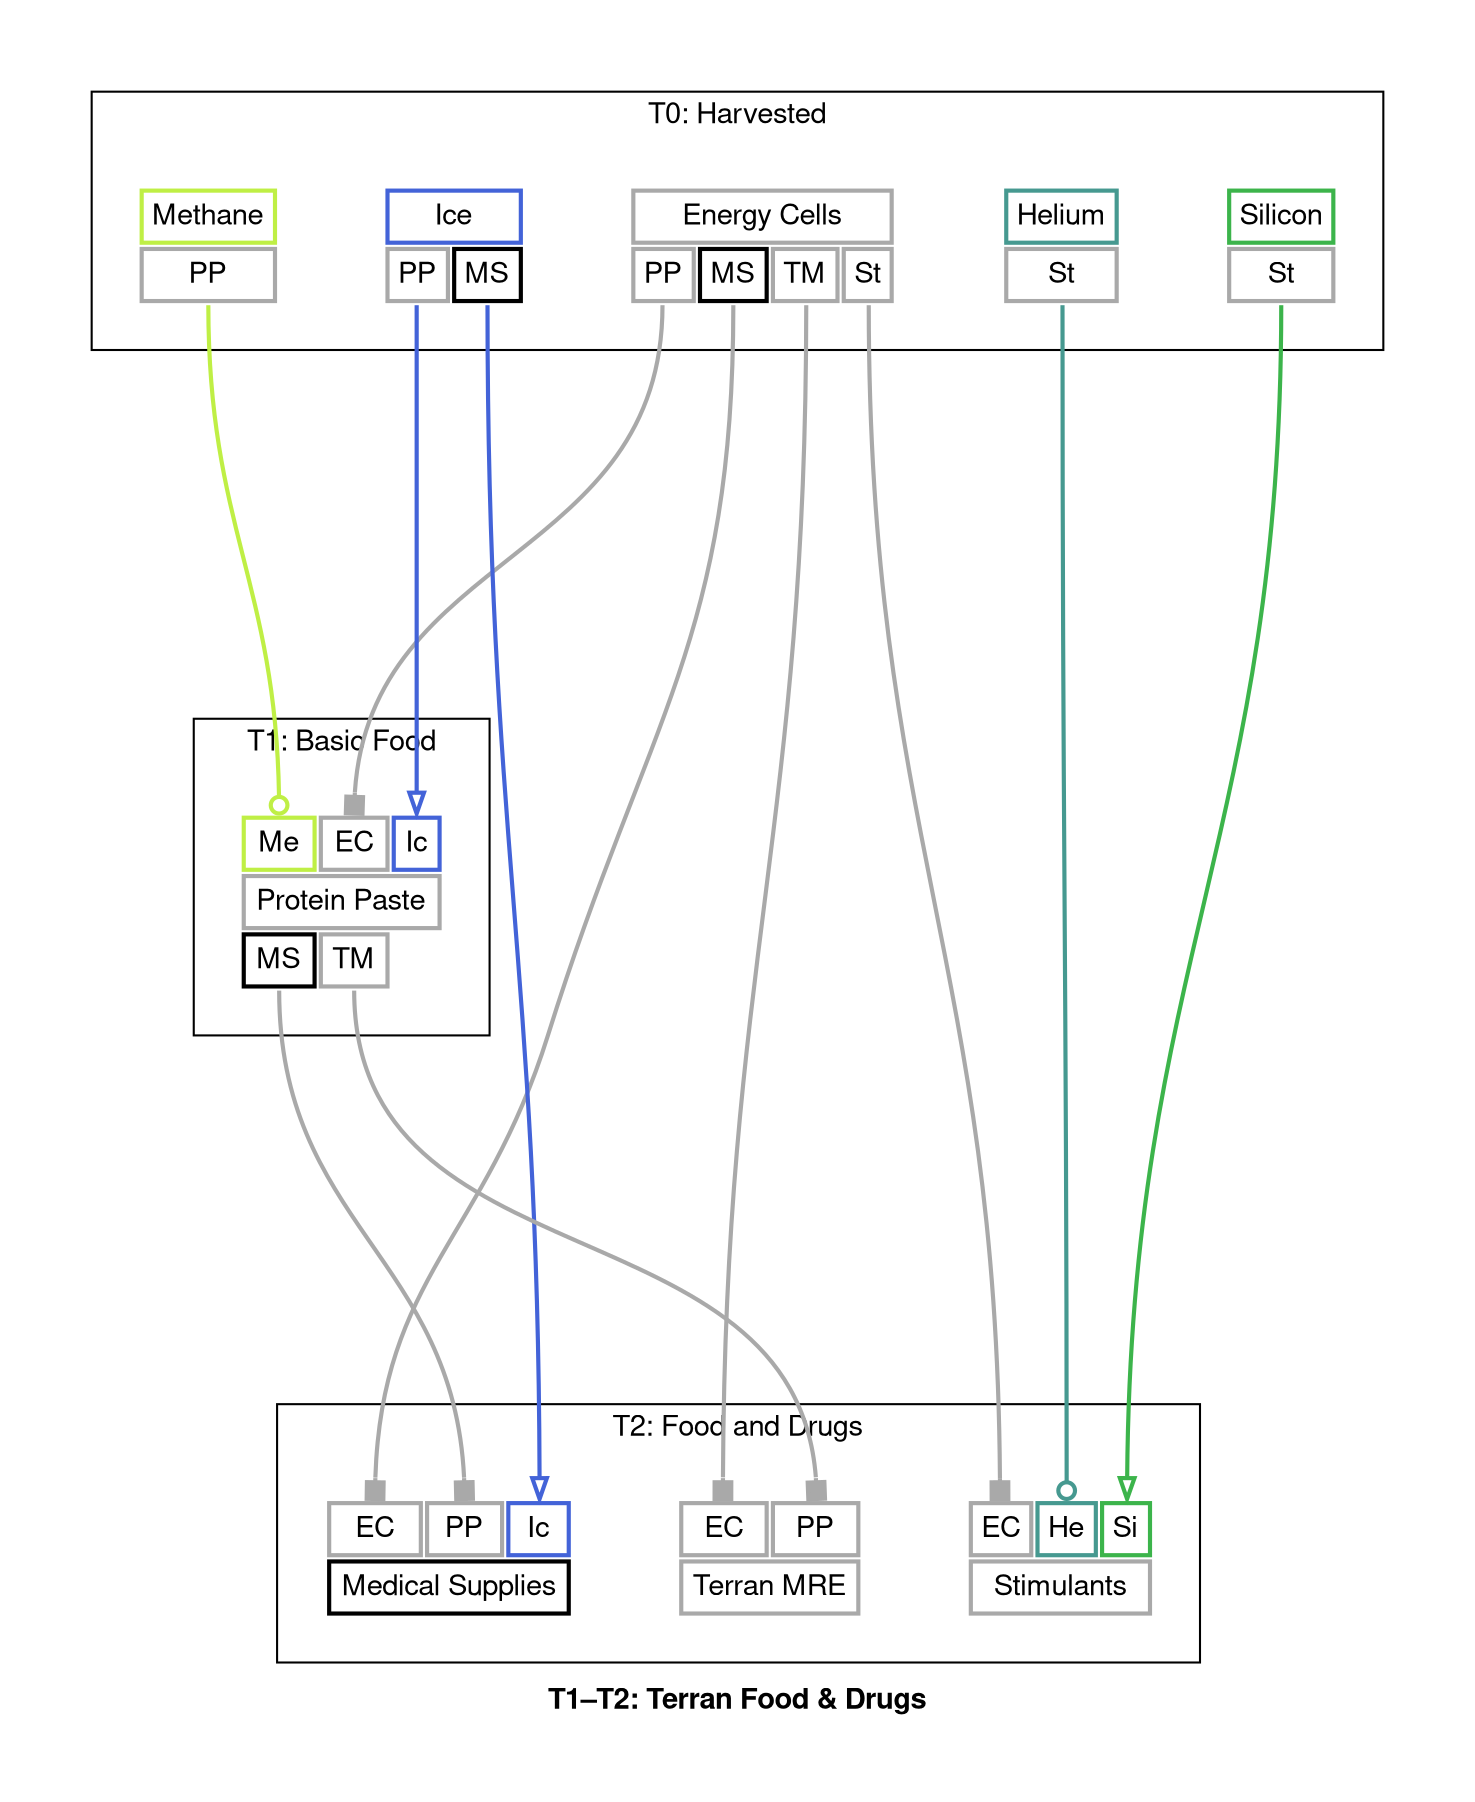 digraph "X4 Economy" {
	edge [arrowType=normal]
	compound=true fontname="Helvetica,Arial,sans-serif"
	label=<<b>T1–T2: Terran Food &amp; Drugs</b>>
	graph [nodesep=0.3 pad=0.5 ranksep=3]
	node [color=slategray1 fontname="Helvetica,Arial,sans-serif" margin=0.2 penwidth=2.0 shape=plaintext]
	edge [arrowhead=normal arrowsize=1.0 fontname="Helvetica,Arial,sans-serif" headport=n penwidth=2.0 tailport=s]
	subgraph 0 {
		cluster=true label="T0: Harvested"
		energy_cells [label=<<table border="0" cellborder="2" cellpadding="4" cellspacing="1" fixedsize="false" id="energy_cells" port="output">
  
  <tr>
    <td align="text" bgcolor="white" color="#a9a9a9" colspan="4">Energy Cells</td>
  </tr>
  
    <tr>
      
        <td align="text" bgcolor="white" color="#a9a9a9" port="protein_paste">PP</td>
      
        <td align="text" bgcolor="white" color="#000000" port="medical_supplies">MS</td>
      
        <td align="text" bgcolor="white" color="#a9a9a9" port="terran_mre">TM</td>
      
        <td align="text" bgcolor="white" color="#a9a9a9" port="stimulants">St</td>
      
    </tr>
  
</table>>]
		helium [label=<<table border="0" cellborder="2" cellpadding="4" cellspacing="1" fixedsize="false" id="helium" port="output">
  
  <tr>
    <td align="text" bgcolor="white" color="#469990" colspan="1">Helium</td>
  </tr>
  
    <tr>
      
        <td align="text" bgcolor="white" color="#a9a9a9" port="stimulants">St</td>
      
    </tr>
  
</table>>]
		ice [label=<<table border="0" cellborder="2" cellpadding="4" cellspacing="1" fixedsize="false" id="ice" port="output">
  
  <tr>
    <td align="text" bgcolor="white" color="#4363d8" colspan="2">Ice</td>
  </tr>
  
    <tr>
      
        <td align="text" bgcolor="white" color="#a9a9a9" port="protein_paste">PP</td>
      
        <td align="text" bgcolor="white" color="#000000" port="medical_supplies">MS</td>
      
    </tr>
  
</table>>]
		methane [label=<<table border="0" cellborder="2" cellpadding="4" cellspacing="1" fixedsize="false" id="methane" port="output">
  
  <tr>
    <td align="text" bgcolor="white" color="#bfef45" colspan="1">Methane</td>
  </tr>
  
    <tr>
      
        <td align="text" bgcolor="white" color="#a9a9a9" port="protein_paste">PP</td>
      
    </tr>
  
</table>>]
		silicon [label=<<table border="0" cellborder="2" cellpadding="4" cellspacing="1" fixedsize="false" id="silicon" port="output">
  
  <tr>
    <td align="text" bgcolor="white" color="#3cb44b" colspan="1">Silicon</td>
  </tr>
  
    <tr>
      
        <td align="text" bgcolor="white" color="#a9a9a9" port="stimulants">St</td>
      
    </tr>
  
</table>>]
	}
	subgraph 1 {
		cluster=true label="T1: Basic Food"
		protein_paste [label=<<table border="0" cellborder="2" cellpadding="4" cellspacing="1" fixedsize="false" id="protein_paste" port="output">
  
    <tr>
      
        <td align="text" bgcolor="white" color="#bfef45" port="methane">Me</td>
      
        <td align="text" bgcolor="white" color="#a9a9a9" port="energy_cells">EC</td>
      
        <td align="text" bgcolor="white" color="#4363d8" port="ice">Ic</td>
      
    </tr>
  
  <tr>
    <td align="text" bgcolor="white" color="#a9a9a9" colspan="3">Protein Paste</td>
  </tr>
  
    <tr>
      
        <td align="text" bgcolor="white" color="#000000" port="medical_supplies">MS</td>
      
        <td align="text" bgcolor="white" color="#a9a9a9" port="terran_mre">TM</td>
      
    </tr>
  
</table>>]
	}
	subgraph 2 {
		cluster=true label="T2: Food and Drugs"
		medical_supplies [label=<<table border="0" cellborder="2" cellpadding="4" cellspacing="1" fixedsize="false" id="medical_supplies" port="output">
  
    <tr>
      
        <td align="text" bgcolor="white" color="#a9a9a9" port="energy_cells">EC</td>
      
        <td align="text" bgcolor="white" color="#a9a9a9" port="protein_paste">PP</td>
      
        <td align="text" bgcolor="white" color="#4363d8" port="ice">Ic</td>
      
    </tr>
  
  <tr>
    <td align="text" bgcolor="white" color="#000000" colspan="3">Medical Supplies</td>
  </tr>
  
</table>>]
		stimulants [label=<<table border="0" cellborder="2" cellpadding="4" cellspacing="1" fixedsize="false" id="stimulants" port="output">
  
    <tr>
      
        <td align="text" bgcolor="white" color="#a9a9a9" port="energy_cells">EC</td>
      
        <td align="text" bgcolor="white" color="#469990" port="helium">He</td>
      
        <td align="text" bgcolor="white" color="#3cb44b" port="silicon">Si</td>
      
    </tr>
  
  <tr>
    <td align="text" bgcolor="white" color="#a9a9a9" colspan="3">Stimulants</td>
  </tr>
  
</table>>]
		terran_mre [label=<<table border="0" cellborder="2" cellpadding="4" cellspacing="1" fixedsize="false" id="terran_mre" port="output">
  
    <tr>
      
        <td align="text" bgcolor="white" color="#a9a9a9" port="energy_cells">EC</td>
      
        <td align="text" bgcolor="white" color="#a9a9a9" port="protein_paste">PP</td>
      
    </tr>
  
  <tr>
    <td align="text" bgcolor="white" color="#a9a9a9" colspan="2">Terran MRE</td>
  </tr>
  
</table>>]
	}
	energy_cells:protein_paste:s -> protein_paste:energy_cells:n [arrowhead=box color="#a9a9a9" weight=1.0]
	ice:protein_paste:s -> protein_paste:ice:n [arrowhead=empty color="#4363d8" weight=1.0]
	methane:protein_paste:s -> protein_paste:methane:n [arrowhead=odot color="#bfef45" weight=1.0]
	energy_cells:medical_supplies:s -> medical_supplies:energy_cells:n [arrowhead=box color="#a9a9a9" weight=1.0]
	ice:medical_supplies:s -> medical_supplies:ice:n [arrowhead=empty color="#4363d8" weight=1.0]
	protein_paste:medical_supplies:s -> medical_supplies:protein_paste:n [arrowhead=box color="#a9a9a9" weight=1.0]
	energy_cells:terran_mre:s -> terran_mre:energy_cells:n [arrowhead=box color="#a9a9a9" weight=1.0]
	protein_paste:terran_mre:s -> terran_mre:protein_paste:n [arrowhead=box color="#a9a9a9" weight=1.0]
	energy_cells:stimulants:s -> stimulants:energy_cells:n [arrowhead=box color="#a9a9a9" weight=1.0]
	helium:stimulants:s -> stimulants:helium:n [arrowhead=odot color="#469990" weight=1.0]
	silicon:stimulants:s -> stimulants:silicon:n [arrowhead=empty color="#3cb44b" weight=1.0]
}
